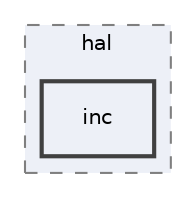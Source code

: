digraph "osdk-core/hal/inc"
{
 // INTERACTIVE_SVG=YES
 // LATEX_PDF_SIZE
  edge [fontname="Helvetica",fontsize="10",labelfontname="Helvetica",labelfontsize="10"];
  node [fontname="Helvetica",fontsize="10",shape=record];
  compound=true
  subgraph clusterdir_8d9255a88efd7d3d96544da8319c49d3 {
    graph [ bgcolor="#edf0f7", pencolor="grey50", style="filled,dashed,", label="hal", fontname="Helvetica", fontsize="10", URL="dir_8d9255a88efd7d3d96544da8319c49d3.html"]
  dir_04e1a489ba4c386a99bb2fd9dc98d6e6 [shape=box, label="inc", style="filled,bold,", fillcolor="#edf0f7", color="grey25", URL="dir_04e1a489ba4c386a99bb2fd9dc98d6e6.html"];
  }
}

